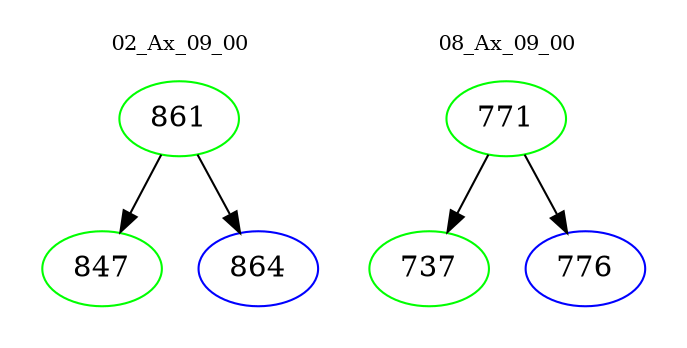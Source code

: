 digraph{
subgraph cluster_0 {
color = white
label = "02_Ax_09_00";
fontsize=10;
T0_861 [label="861", color="green"]
T0_861 -> T0_847 [color="black"]
T0_847 [label="847", color="green"]
T0_861 -> T0_864 [color="black"]
T0_864 [label="864", color="blue"]
}
subgraph cluster_1 {
color = white
label = "08_Ax_09_00";
fontsize=10;
T1_771 [label="771", color="green"]
T1_771 -> T1_737 [color="black"]
T1_737 [label="737", color="green"]
T1_771 -> T1_776 [color="black"]
T1_776 [label="776", color="blue"]
}
}
